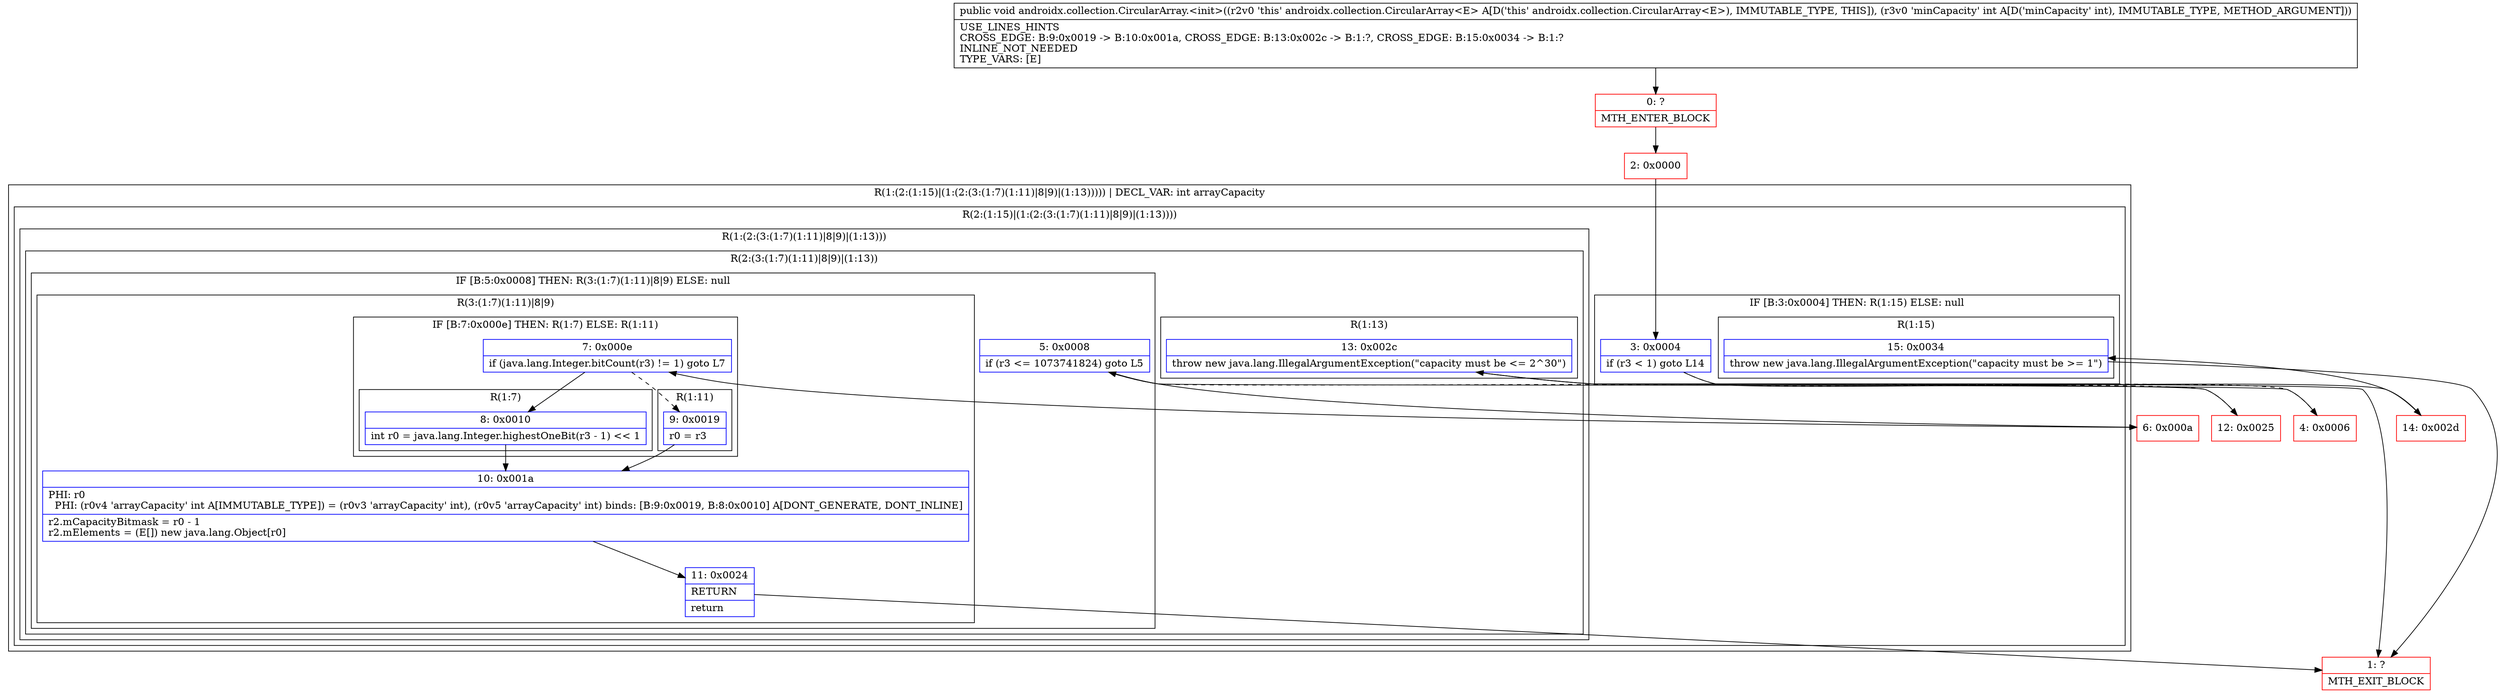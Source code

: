 digraph "CFG forandroidx.collection.CircularArray.\<init\>(I)V" {
subgraph cluster_Region_747204194 {
label = "R(1:(2:(1:15)|(1:(2:(3:(1:7)(1:11)|8|9)|(1:13))))) | DECL_VAR: int arrayCapacity\l";
node [shape=record,color=blue];
subgraph cluster_Region_1863129120 {
label = "R(2:(1:15)|(1:(2:(3:(1:7)(1:11)|8|9)|(1:13))))";
node [shape=record,color=blue];
subgraph cluster_IfRegion_1657957334 {
label = "IF [B:3:0x0004] THEN: R(1:15) ELSE: null";
node [shape=record,color=blue];
Node_3 [shape=record,label="{3\:\ 0x0004|if (r3 \< 1) goto L14\l}"];
subgraph cluster_Region_690195380 {
label = "R(1:15)";
node [shape=record,color=blue];
Node_15 [shape=record,label="{15\:\ 0x0034|throw new java.lang.IllegalArgumentException(\"capacity must be \>= 1\")\l}"];
}
}
subgraph cluster_Region_1321077388 {
label = "R(1:(2:(3:(1:7)(1:11)|8|9)|(1:13)))";
node [shape=record,color=blue];
subgraph cluster_Region_1232459619 {
label = "R(2:(3:(1:7)(1:11)|8|9)|(1:13))";
node [shape=record,color=blue];
subgraph cluster_IfRegion_948472128 {
label = "IF [B:5:0x0008] THEN: R(3:(1:7)(1:11)|8|9) ELSE: null";
node [shape=record,color=blue];
Node_5 [shape=record,label="{5\:\ 0x0008|if (r3 \<= 1073741824) goto L5\l}"];
subgraph cluster_Region_230939598 {
label = "R(3:(1:7)(1:11)|8|9)";
node [shape=record,color=blue];
subgraph cluster_IfRegion_865557136 {
label = "IF [B:7:0x000e] THEN: R(1:7) ELSE: R(1:11)";
node [shape=record,color=blue];
Node_7 [shape=record,label="{7\:\ 0x000e|if (java.lang.Integer.bitCount(r3) != 1) goto L7\l}"];
subgraph cluster_Region_1285482811 {
label = "R(1:7)";
node [shape=record,color=blue];
Node_8 [shape=record,label="{8\:\ 0x0010|int r0 = java.lang.Integer.highestOneBit(r3 \- 1) \<\< 1\l}"];
}
subgraph cluster_Region_194205693 {
label = "R(1:11)";
node [shape=record,color=blue];
Node_9 [shape=record,label="{9\:\ 0x0019|r0 = r3\l}"];
}
}
Node_10 [shape=record,label="{10\:\ 0x001a|PHI: r0 \l  PHI: (r0v4 'arrayCapacity' int A[IMMUTABLE_TYPE]) = (r0v3 'arrayCapacity' int), (r0v5 'arrayCapacity' int) binds: [B:9:0x0019, B:8:0x0010] A[DONT_GENERATE, DONT_INLINE]\l|r2.mCapacityBitmask = r0 \- 1\lr2.mElements = (E[]) new java.lang.Object[r0]\l}"];
Node_11 [shape=record,label="{11\:\ 0x0024|RETURN\l|return\l}"];
}
}
subgraph cluster_Region_1421757774 {
label = "R(1:13)";
node [shape=record,color=blue];
Node_13 [shape=record,label="{13\:\ 0x002c|throw new java.lang.IllegalArgumentException(\"capacity must be \<= 2^30\")\l}"];
}
}
}
}
}
Node_0 [shape=record,color=red,label="{0\:\ ?|MTH_ENTER_BLOCK\l}"];
Node_2 [shape=record,color=red,label="{2\:\ 0x0000}"];
Node_4 [shape=record,color=red,label="{4\:\ 0x0006}"];
Node_6 [shape=record,color=red,label="{6\:\ 0x000a}"];
Node_1 [shape=record,color=red,label="{1\:\ ?|MTH_EXIT_BLOCK\l}"];
Node_12 [shape=record,color=red,label="{12\:\ 0x0025}"];
Node_14 [shape=record,color=red,label="{14\:\ 0x002d}"];
MethodNode[shape=record,label="{public void androidx.collection.CircularArray.\<init\>((r2v0 'this' androidx.collection.CircularArray\<E\> A[D('this' androidx.collection.CircularArray\<E\>), IMMUTABLE_TYPE, THIS]), (r3v0 'minCapacity' int A[D('minCapacity' int), IMMUTABLE_TYPE, METHOD_ARGUMENT]))  | USE_LINES_HINTS\lCROSS_EDGE: B:9:0x0019 \-\> B:10:0x001a, CROSS_EDGE: B:13:0x002c \-\> B:1:?, CROSS_EDGE: B:15:0x0034 \-\> B:1:?\lINLINE_NOT_NEEDED\lTYPE_VARS: [E]\l}"];
MethodNode -> Node_0;Node_3 -> Node_4[style=dashed];
Node_3 -> Node_14;
Node_15 -> Node_1;
Node_5 -> Node_6;
Node_5 -> Node_12[style=dashed];
Node_7 -> Node_8;
Node_7 -> Node_9[style=dashed];
Node_8 -> Node_10;
Node_9 -> Node_10;
Node_10 -> Node_11;
Node_11 -> Node_1;
Node_13 -> Node_1;
Node_0 -> Node_2;
Node_2 -> Node_3;
Node_4 -> Node_5;
Node_6 -> Node_7;
Node_12 -> Node_13;
Node_14 -> Node_15;
}

